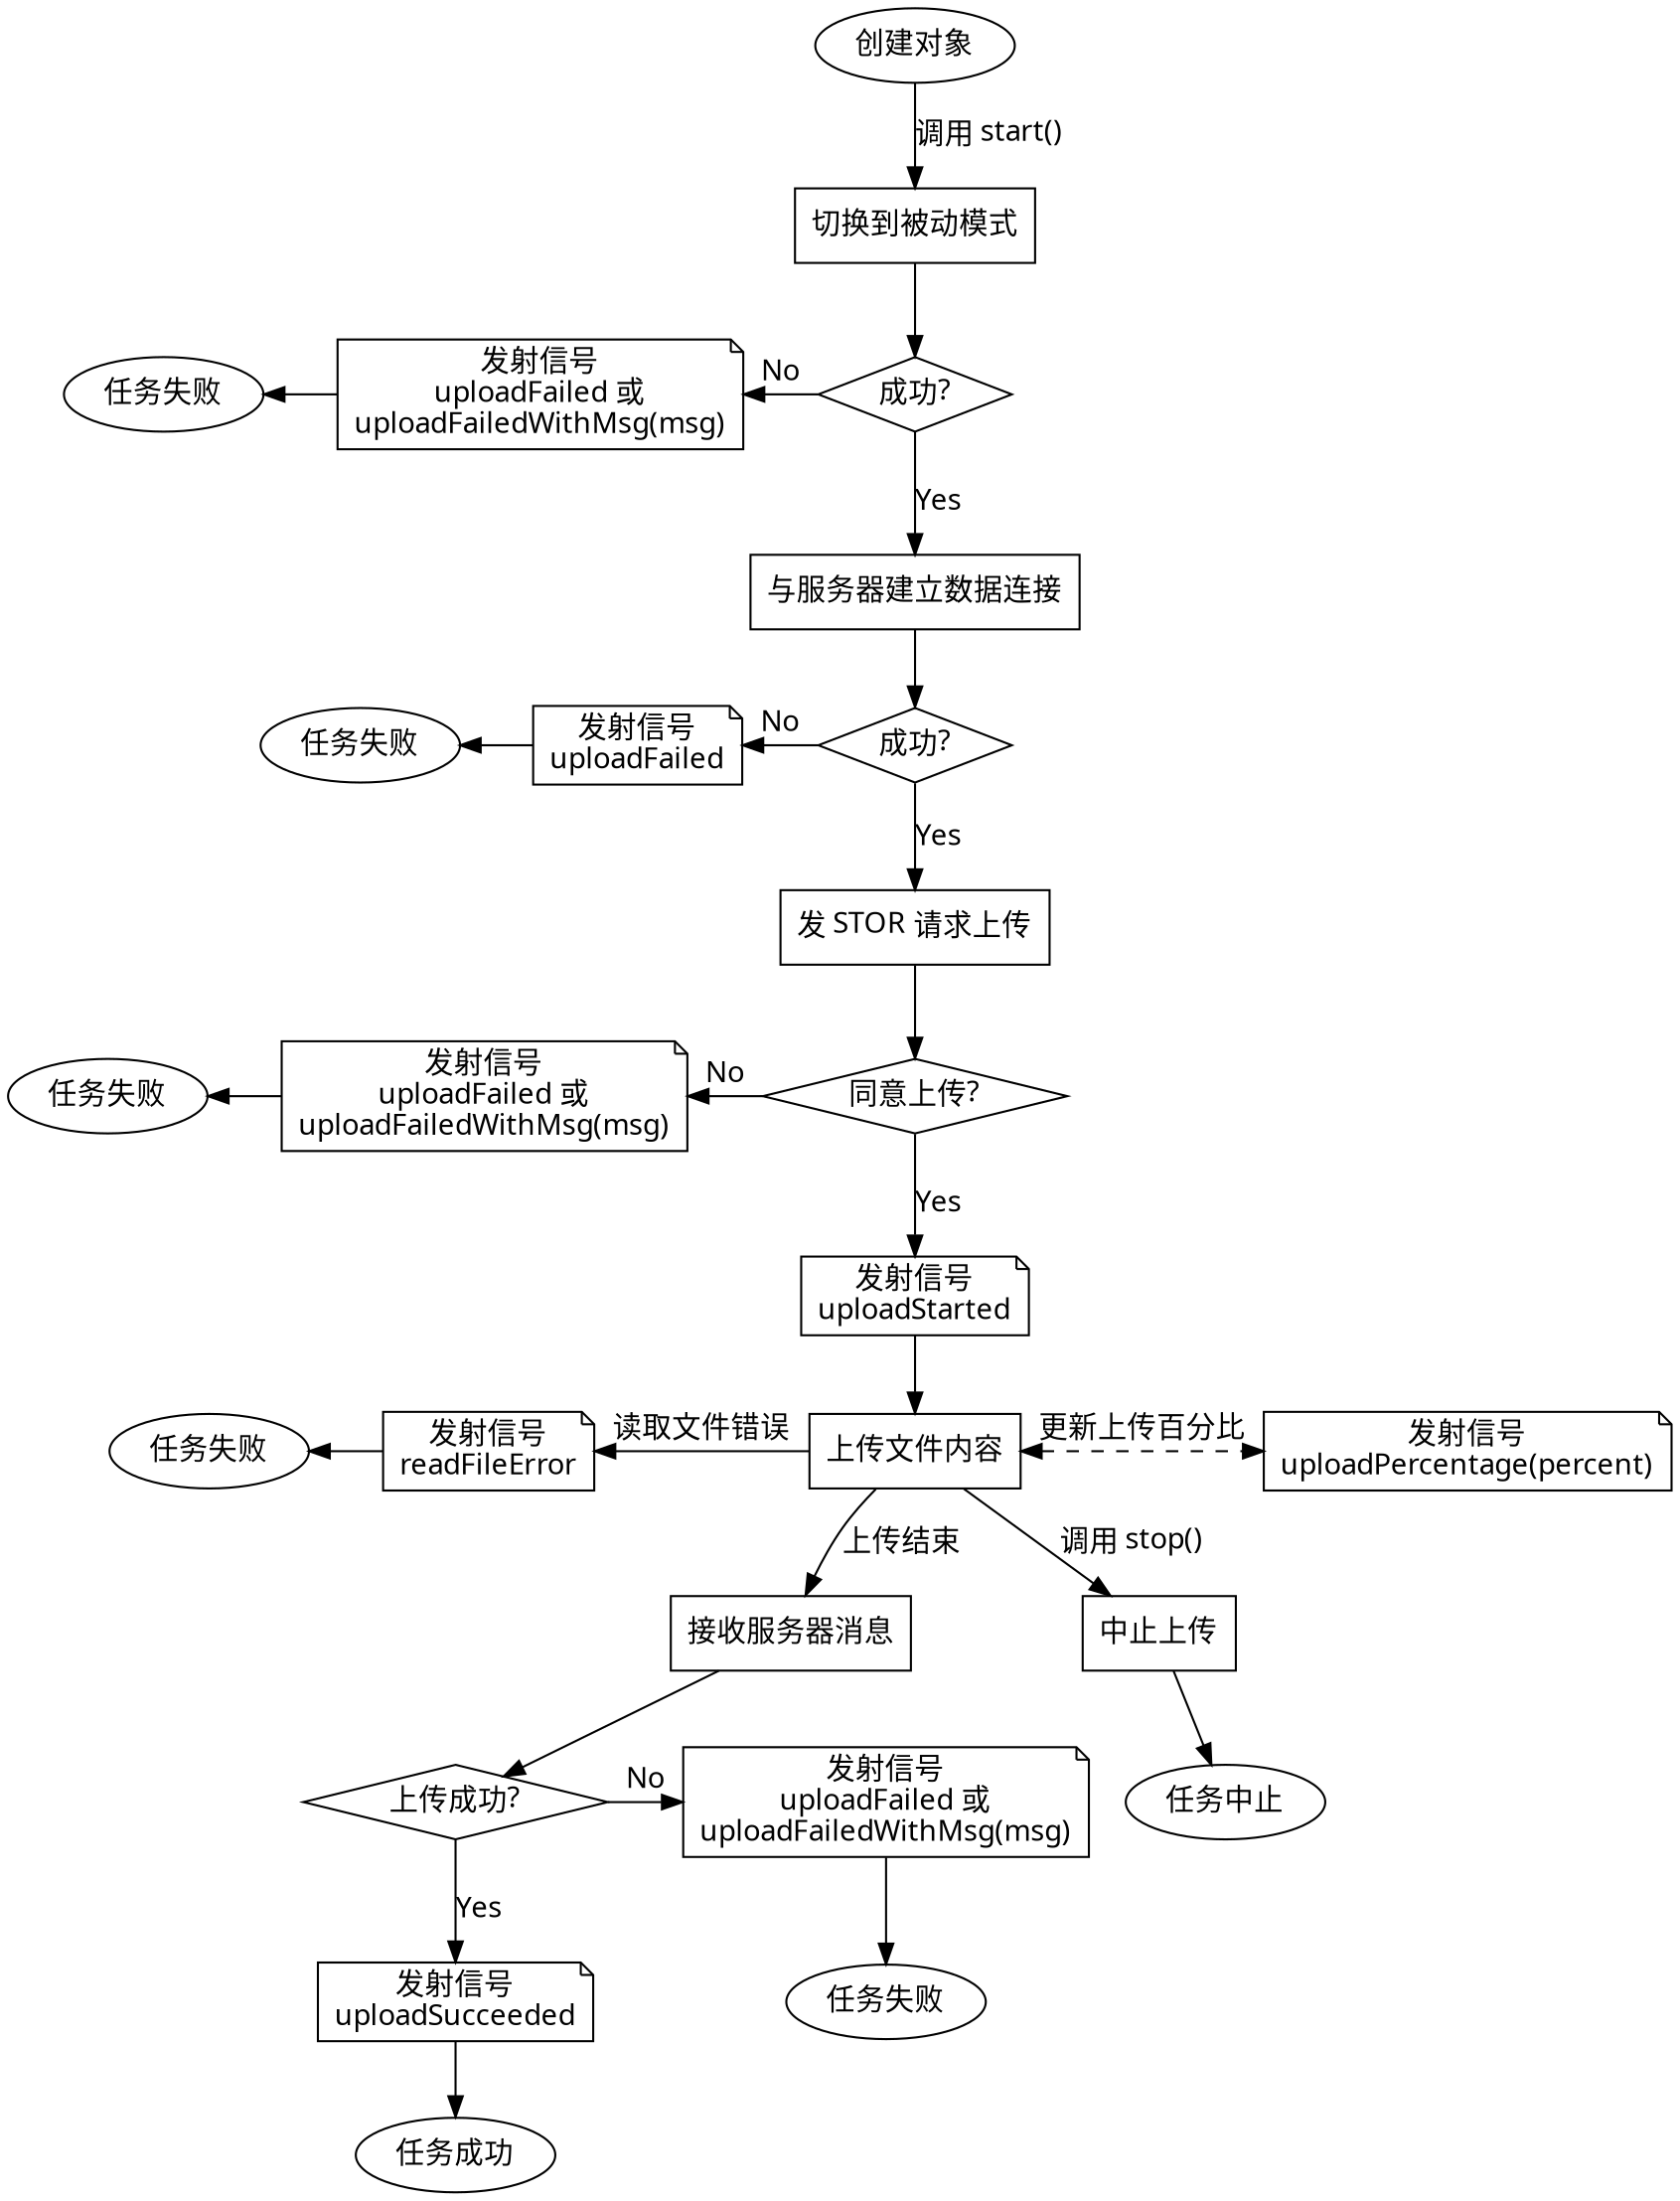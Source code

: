 digraph G {
    node [shape=box fontname="SimHei"];
    edge [fontname="SimHei"]
    createobj [label="创建对象" shape=ellipse]
    putpasv [label="切换到被动模式"]
    success1 [label="成功?" shape=diamond]
    putpasvfail [label="发射信号\nuploadFailed 或\nuploadFailedWithMsg(msg)" shape=note]
    fail1 [label="任务失败" shape=ellipse]
    dataconnect [label="与服务器建立数据连接"]
    success2 [label="成功?" shape=diamond]
    connectfail [label="发射信号\nuploadFailed" shape=note]
    fail2 [label="任务失败" shape=ellipse]
    sendstor [label="发 STOR 请求上传"]
    success3 [label="同意上传?" shape=diamond]
    storfail [label="发射信号\nuploadFailed 或\nuploadFailedWithMsg(msg)" shape=note]
    fail3 [label="任务失败" shape=ellipse]
    startsignal [label="发射信号\nuploadStarted" shape=note]
    transdata [label="上传文件内容"]
    recvafterup [label="接收服务器消息"]
    success4 [label="上传成功?" shape=diamond]
    recvafterupfail [label="发射信号\nuploadFailed 或\nuploadFailedWithMsg(msg)" shape=note]
    upsuccess [label="发射信号\nuploadSucceeded" shape=note]
    end [label="任务成功" shape=ellipse]
    stopup [label="中止上传"]
    terminate [label="任务中止" shape=ellipse]
    updateper [label="发射信号\nuploadPercentage(percent)" shape=note]
    fileerror [label="发射信号\nreadFileError" shape=note]
    fail4 [label="任务失败" shape=ellipse]
    fail5 [label="任务失败" shape=ellipse]
    
    rankdir=TB
    createobj->putpasv [label="调用 start()"]
    putpasv->success1
    success1->dataconnect [label="Yes"]
    {
        rank=same
        putpasvfail->success1 [dir=back label="No"]
        fail1->putpasvfail [dir=back]
    }
    dataconnect->success2
    success2->sendstor [label="Yes"]
    {
        rank=same
        fail2->connectfail [dir=back]
        connectfail->success2 [dir=back label="No"]
    }
    sendstor->success3
    success3->startsignal [label="Yes"]
    startsignal->transdata
    {
        rank=same
        fail3->storfail [dir=back]
        storfail->success3 [label="No" dir=back]
    }
    stopup->terminate
    transdata->stopup [label="调用 stop()"]
    transdata->recvafterup [label="上传结束"]
    recvafterup->success4
    success4->upsuccess [label="Yes"]
    {
        rank=same
        success4->recvafterupfail [label="No"]
    }
    recvafterupfail->fail5
    upsuccess->end
    {
        rank=same
        transdata->updateper [dir=both label="更新上传百分比" style=dashed]
    }
    {
        rank=same
        fail4->fileerror [dir=back]
        fileerror->transdata [dir=back label="读取文件错误"]
    }

}
